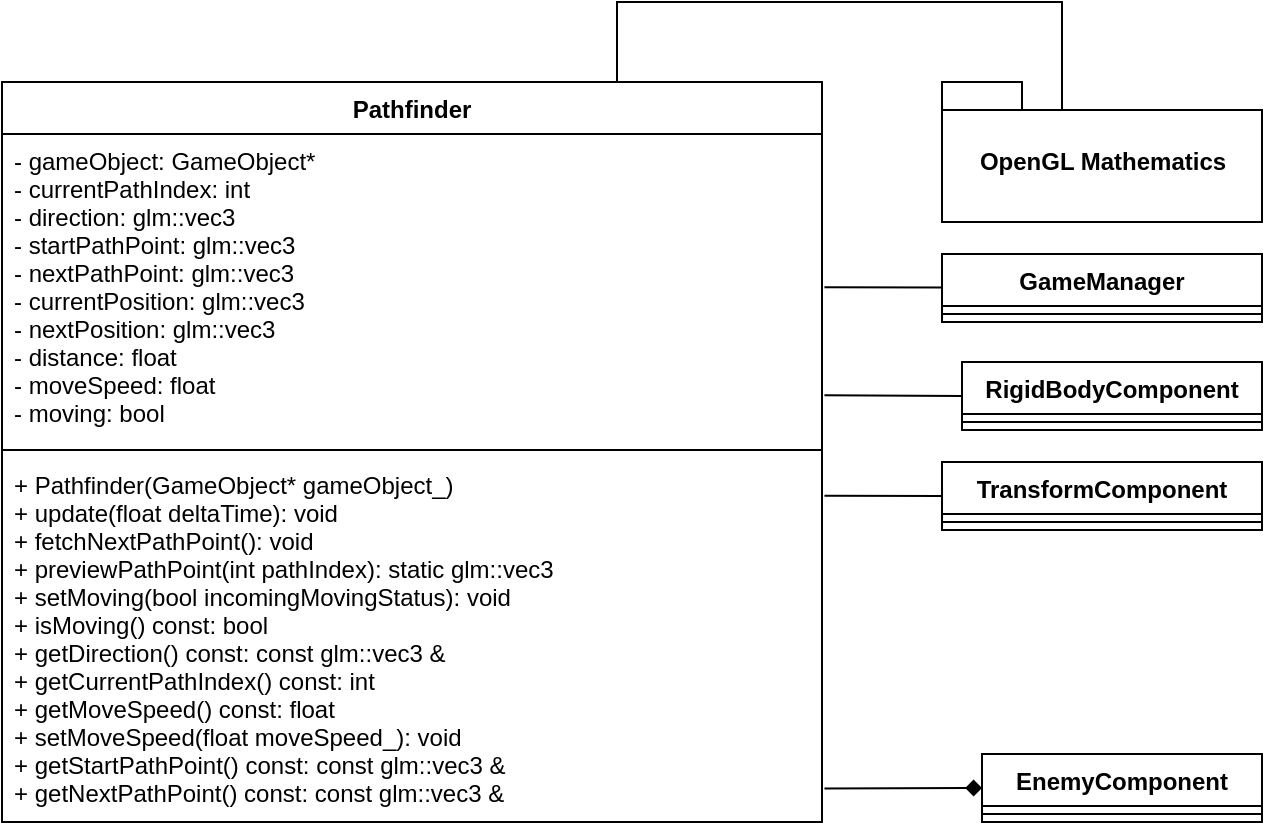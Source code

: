 <mxfile version="14.1.8" type="device"><diagram id="N2dC3JIcsqXqJ6j6gTVX" name="Page-1"><mxGraphModel dx="1086" dy="806" grid="1" gridSize="10" guides="1" tooltips="1" connect="1" arrows="1" fold="1" page="1" pageScale="1" pageWidth="827" pageHeight="1169" math="0" shadow="0"><root><mxCell id="0"/><mxCell id="1" parent="0"/><mxCell id="luR9qc9qZJyhUc3-q3Gt-2" value="Pathfinder" style="swimlane;fontStyle=1;align=center;verticalAlign=top;childLayout=stackLayout;horizontal=1;startSize=26;horizontalStack=0;resizeParent=1;resizeParentMax=0;resizeLast=0;collapsible=1;marginBottom=0;" parent="1" vertex="1"><mxGeometry x="130" y="230" width="410" height="370" as="geometry"/></mxCell><mxCell id="luR9qc9qZJyhUc3-q3Gt-3" value="- gameObject: GameObject* &#10;- currentPathIndex: int &#10;- direction: glm::vec3 &#10;- startPathPoint: glm::vec3&#10;- nextPathPoint: glm::vec3 &#10;- currentPosition: glm::vec3&#10;- nextPosition: glm::vec3&#10;- distance: float&#10;- moveSpeed: float &#10;- moving: bool " style="text;strokeColor=none;fillColor=none;align=left;verticalAlign=top;spacingLeft=4;spacingRight=4;overflow=hidden;rotatable=0;points=[[0,0.5],[1,0.5]];portConstraint=eastwest;" parent="luR9qc9qZJyhUc3-q3Gt-2" vertex="1"><mxGeometry y="26" width="410" height="154" as="geometry"/></mxCell><mxCell id="luR9qc9qZJyhUc3-q3Gt-4" value="" style="line;strokeWidth=1;fillColor=none;align=left;verticalAlign=middle;spacingTop=-1;spacingLeft=3;spacingRight=3;rotatable=0;labelPosition=right;points=[];portConstraint=eastwest;" parent="luR9qc9qZJyhUc3-q3Gt-2" vertex="1"><mxGeometry y="180" width="410" height="8" as="geometry"/></mxCell><mxCell id="luR9qc9qZJyhUc3-q3Gt-5" value="+ Pathfinder(GameObject* gameObject_)&#10;+ update(float deltaTime): void &#10;+ fetchNextPathPoint(): void &#10;+ previewPathPoint(int pathIndex): static glm::vec3&#10;+ setMoving(bool incomingMovingStatus): void &#10;+ isMoving() const: bool &#10;+ getDirection() const: const glm::vec3 &amp;&#10;+ getCurrentPathIndex() const: int &#10;+ getMoveSpeed() const: float &#10;+ setMoveSpeed(float moveSpeed_): void &#10;+ getStartPathPoint() const: const glm::vec3 &amp;&#10;+ getNextPathPoint() const: const glm::vec3 &amp;" style="text;strokeColor=none;fillColor=none;align=left;verticalAlign=top;spacingLeft=4;spacingRight=4;overflow=hidden;rotatable=0;points=[[0,0.5],[1,0.5]];portConstraint=eastwest;fontStyle=0" parent="luR9qc9qZJyhUc3-q3Gt-2" vertex="1"><mxGeometry y="188" width="410" height="182" as="geometry"/></mxCell><mxCell id="luR9qc9qZJyhUc3-q3Gt-10" value="TransformComponent" style="swimlane;fontStyle=1;align=center;verticalAlign=top;childLayout=stackLayout;horizontal=1;startSize=26;horizontalStack=0;resizeParent=1;resizeParentMax=0;resizeLast=0;collapsible=1;marginBottom=0;" parent="1" vertex="1"><mxGeometry x="600" y="420" width="160" height="34" as="geometry"/></mxCell><mxCell id="luR9qc9qZJyhUc3-q3Gt-12" value="" style="line;strokeWidth=1;fillColor=none;align=left;verticalAlign=middle;spacingTop=-1;spacingLeft=3;spacingRight=3;rotatable=0;labelPosition=right;points=[];portConstraint=eastwest;" parent="luR9qc9qZJyhUc3-q3Gt-10" vertex="1"><mxGeometry y="26" width="160" height="8" as="geometry"/></mxCell><mxCell id="luR9qc9qZJyhUc3-q3Gt-26" style="edgeStyle=orthogonalEdgeStyle;rounded=0;orthogonalLoop=1;jettySize=auto;html=1;exitX=0;exitY=0;exitDx=100;exitDy=14;exitPerimeter=0;entryX=0.75;entryY=0;entryDx=0;entryDy=0;endArrow=none;endFill=0;" parent="1" source="luR9qc9qZJyhUc3-q3Gt-27" target="luR9qc9qZJyhUc3-q3Gt-2" edge="1"><mxGeometry relative="1" as="geometry"><Array as="points"><mxPoint x="660" y="190"/><mxPoint x="438" y="190"/></Array></mxGeometry></mxCell><mxCell id="luR9qc9qZJyhUc3-q3Gt-27" value="OpenGL Mathematics" style="shape=folder;fontStyle=1;spacingTop=10;tabWidth=40;tabHeight=14;tabPosition=left;html=1;" parent="1" vertex="1"><mxGeometry x="600" y="230" width="160" height="70" as="geometry"/></mxCell><mxCell id="luR9qc9qZJyhUc3-q3Gt-44" value="GameManager" style="swimlane;fontStyle=1;align=center;verticalAlign=top;childLayout=stackLayout;horizontal=1;startSize=26;horizontalStack=0;resizeParent=1;resizeParentMax=0;resizeLast=0;collapsible=1;marginBottom=0;" parent="1" vertex="1"><mxGeometry x="600" y="316" width="160" height="34" as="geometry"/></mxCell><mxCell id="luR9qc9qZJyhUc3-q3Gt-46" value="" style="line;strokeWidth=1;fillColor=none;align=left;verticalAlign=middle;spacingTop=-1;spacingLeft=3;spacingRight=3;rotatable=0;labelPosition=right;points=[];portConstraint=eastwest;" parent="luR9qc9qZJyhUc3-q3Gt-44" vertex="1"><mxGeometry y="26" width="160" height="8" as="geometry"/></mxCell><mxCell id="luR9qc9qZJyhUc3-q3Gt-70" value="RigidBodyComponent" style="swimlane;fontStyle=1;align=center;verticalAlign=top;childLayout=stackLayout;horizontal=1;startSize=26;horizontalStack=0;resizeParent=1;resizeParentMax=0;resizeLast=0;collapsible=1;marginBottom=0;" parent="1" vertex="1"><mxGeometry x="610" y="370" width="150" height="34" as="geometry"/></mxCell><mxCell id="luR9qc9qZJyhUc3-q3Gt-72" value="" style="line;strokeWidth=1;fillColor=none;align=left;verticalAlign=middle;spacingTop=-1;spacingLeft=3;spacingRight=3;rotatable=0;labelPosition=right;points=[];portConstraint=eastwest;" parent="luR9qc9qZJyhUc3-q3Gt-70" vertex="1"><mxGeometry y="26" width="150" height="8" as="geometry"/></mxCell><mxCell id="zr4Bi781DjfK5ecm3LUm-1" value="EnemyComponent" style="swimlane;fontStyle=1;align=center;verticalAlign=top;childLayout=stackLayout;horizontal=1;startSize=26;horizontalStack=0;resizeParent=1;resizeParentMax=0;resizeLast=0;collapsible=1;marginBottom=0;" vertex="1" parent="1"><mxGeometry x="620" y="566" width="140" height="34" as="geometry"/></mxCell><mxCell id="zr4Bi781DjfK5ecm3LUm-2" value="" style="line;strokeWidth=1;fillColor=none;align=left;verticalAlign=middle;spacingTop=-1;spacingLeft=3;spacingRight=3;rotatable=0;labelPosition=right;points=[];portConstraint=eastwest;" vertex="1" parent="zr4Bi781DjfK5ecm3LUm-1"><mxGeometry y="26" width="140" height="8" as="geometry"/></mxCell><mxCell id="zr4Bi781DjfK5ecm3LUm-3" value="" style="endArrow=diamond;html=1;entryX=0;entryY=0.5;entryDx=0;entryDy=0;exitX=1.003;exitY=0.908;exitDx=0;exitDy=0;exitPerimeter=0;endFill=1;" edge="1" parent="1" source="luR9qc9qZJyhUc3-q3Gt-5" target="zr4Bi781DjfK5ecm3LUm-1"><mxGeometry width="50" height="50" relative="1" as="geometry"><mxPoint x="550" y="470" as="sourcePoint"/><mxPoint x="600" y="420" as="targetPoint"/></mxGeometry></mxCell><mxCell id="zr4Bi781DjfK5ecm3LUm-4" value="" style="endArrow=none;html=1;exitX=1.003;exitY=0.908;exitDx=0;exitDy=0;exitPerimeter=0;endFill=0;" edge="1" parent="1"><mxGeometry width="50" height="50" relative="1" as="geometry"><mxPoint x="541.23" y="436.916" as="sourcePoint"/><mxPoint x="600" y="437" as="targetPoint"/></mxGeometry></mxCell><mxCell id="zr4Bi781DjfK5ecm3LUm-5" value="" style="endArrow=none;html=1;exitX=1.003;exitY=0.908;exitDx=0;exitDy=0;exitPerimeter=0;endFill=0;entryX=0;entryY=0.5;entryDx=0;entryDy=0;" edge="1" parent="1" target="luR9qc9qZJyhUc3-q3Gt-70"><mxGeometry width="50" height="50" relative="1" as="geometry"><mxPoint x="541.23" y="386.656" as="sourcePoint"/><mxPoint x="600" y="386.74" as="targetPoint"/></mxGeometry></mxCell><mxCell id="zr4Bi781DjfK5ecm3LUm-6" value="" style="endArrow=none;html=1;exitX=1.003;exitY=0.908;exitDx=0;exitDy=0;exitPerimeter=0;endFill=0;" edge="1" parent="1"><mxGeometry width="50" height="50" relative="1" as="geometry"><mxPoint x="541.23" y="332.656" as="sourcePoint"/><mxPoint x="600" y="332.74" as="targetPoint"/></mxGeometry></mxCell></root></mxGraphModel></diagram></mxfile>